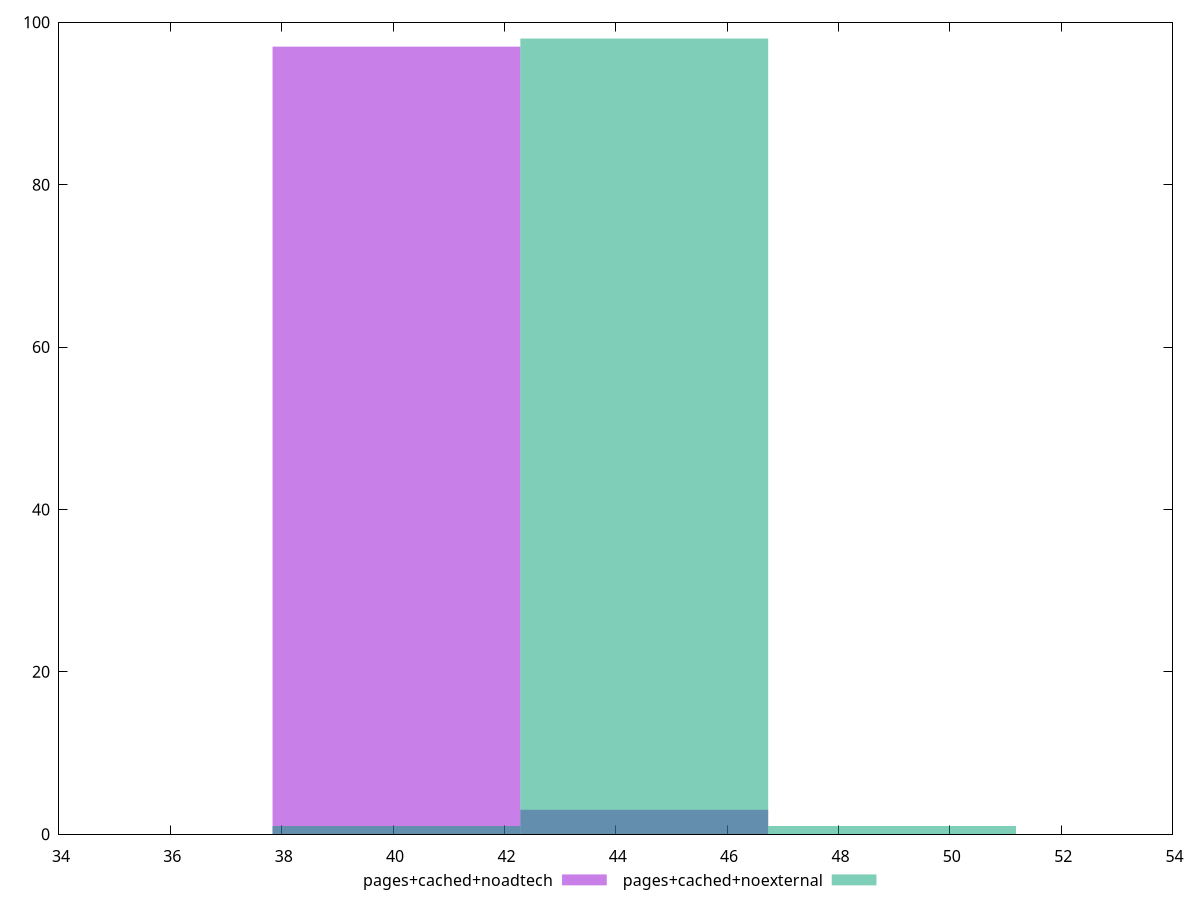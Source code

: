 reset
set terminal svg size 640, 500 enhanced background rgb 'white'
set output "report_00007_2020-12-11T15:55:29.892Z/bootup-time/comparison/histogram/4_vs_5.svg"

$pagesCachedNoadtech <<EOF
40.061169400770865 97
44.512410445300965 3
EOF

$pagesCachedNoexternal <<EOF
44.512410445300965 98
40.061169400770865 1
48.963651489831065 1
EOF

set key outside below
set boxwidth 4.4512410445300965
set yrange [0:100]
set style fill transparent solid 0.5 noborder

plot \
  $pagesCachedNoadtech title "pages+cached+noadtech" with boxes, \
  $pagesCachedNoexternal title "pages+cached+noexternal" with boxes, \


reset